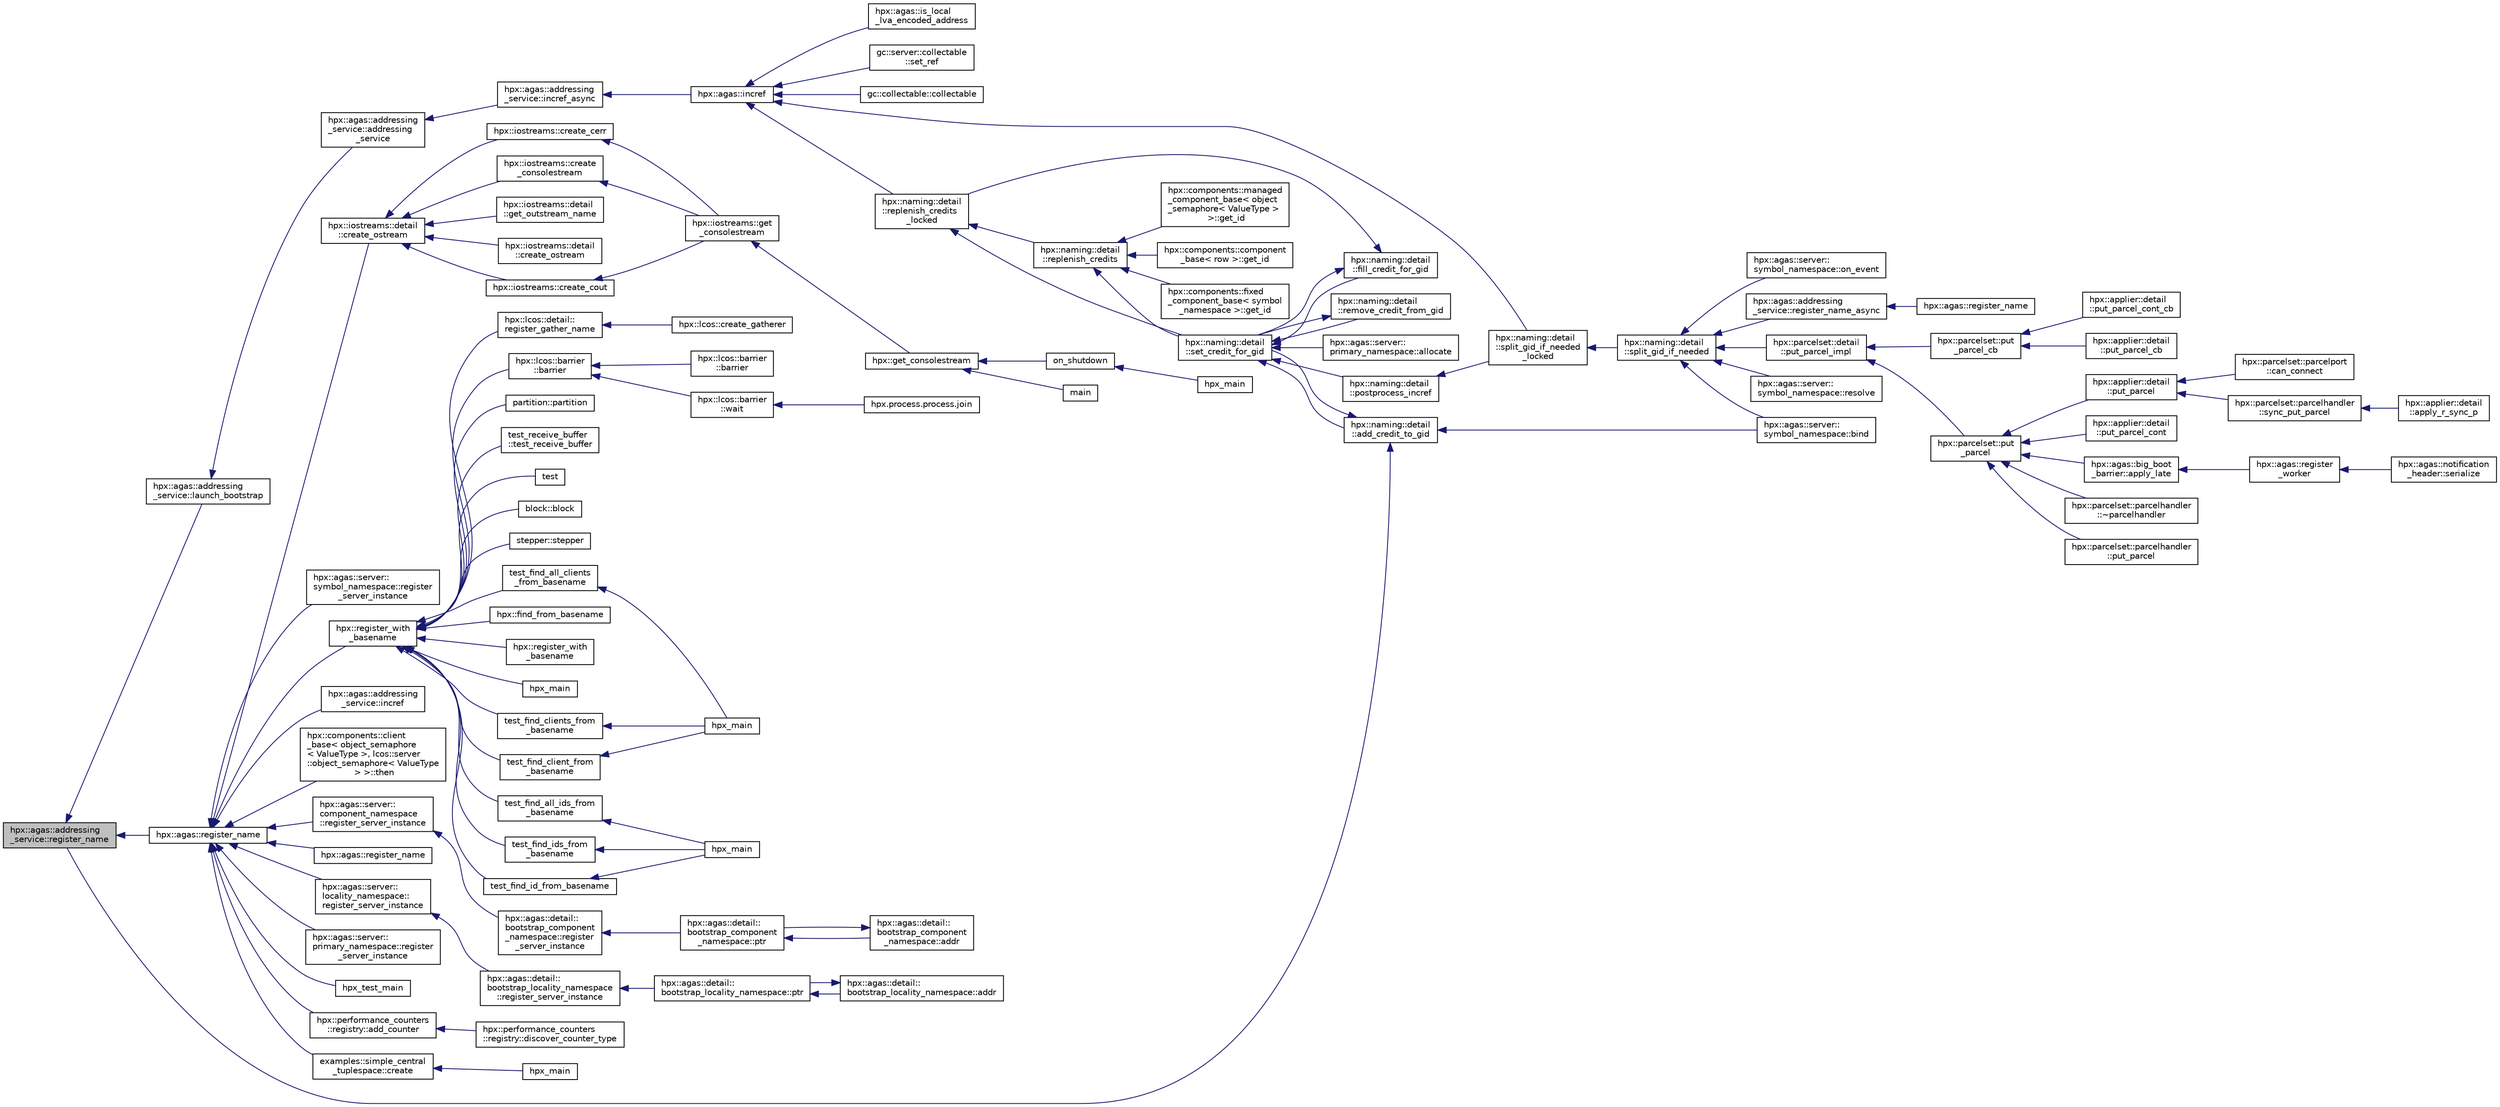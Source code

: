 digraph "hpx::agas::addressing_service::register_name"
{
  edge [fontname="Helvetica",fontsize="10",labelfontname="Helvetica",labelfontsize="10"];
  node [fontname="Helvetica",fontsize="10",shape=record];
  rankdir="LR";
  Node5468 [label="hpx::agas::addressing\l_service::register_name",height=0.2,width=0.4,color="black", fillcolor="grey75", style="filled", fontcolor="black"];
  Node5468 -> Node5469 [dir="back",color="midnightblue",fontsize="10",style="solid",fontname="Helvetica"];
  Node5469 [label="hpx::agas::addressing\l_service::launch_bootstrap",height=0.2,width=0.4,color="black", fillcolor="white", style="filled",URL="$db/d58/structhpx_1_1agas_1_1addressing__service.html#a664380be3597d3ca31677b2ae5800e76"];
  Node5469 -> Node5470 [dir="back",color="midnightblue",fontsize="10",style="solid",fontname="Helvetica"];
  Node5470 [label="hpx::agas::addressing\l_service::addressing\l_service",height=0.2,width=0.4,color="black", fillcolor="white", style="filled",URL="$db/d58/structhpx_1_1agas_1_1addressing__service.html#a4cd885b12c530009f44f7372c197d54f"];
  Node5470 -> Node5471 [dir="back",color="midnightblue",fontsize="10",style="solid",fontname="Helvetica"];
  Node5471 [label="hpx::agas::addressing\l_service::incref_async",height=0.2,width=0.4,color="black", fillcolor="white", style="filled",URL="$db/d58/structhpx_1_1agas_1_1addressing__service.html#adae9df2634cf648f129f203c3678c1c1",tooltip="Increment the global reference count for the given id. "];
  Node5471 -> Node5472 [dir="back",color="midnightblue",fontsize="10",style="solid",fontname="Helvetica"];
  Node5472 [label="hpx::agas::incref",height=0.2,width=0.4,color="black", fillcolor="white", style="filled",URL="$dc/d54/namespacehpx_1_1agas.html#aad81d2ea721c1a5692e243ef07bf164f"];
  Node5472 -> Node5473 [dir="back",color="midnightblue",fontsize="10",style="solid",fontname="Helvetica"];
  Node5473 [label="hpx::agas::is_local\l_lva_encoded_address",height=0.2,width=0.4,color="black", fillcolor="white", style="filled",URL="$dc/d54/namespacehpx_1_1agas.html#abb5e5584ed3b536ace8e3f58415e24c2"];
  Node5472 -> Node5474 [dir="back",color="midnightblue",fontsize="10",style="solid",fontname="Helvetica"];
  Node5474 [label="gc::server::collectable\l::set_ref",height=0.2,width=0.4,color="black", fillcolor="white", style="filled",URL="$da/d76/structgc_1_1server_1_1collectable.html#a8e123e39f5a85da593dc15b5f872748d"];
  Node5472 -> Node5475 [dir="back",color="midnightblue",fontsize="10",style="solid",fontname="Helvetica"];
  Node5475 [label="gc::collectable::collectable",height=0.2,width=0.4,color="black", fillcolor="white", style="filled",URL="$da/d23/structgc_1_1collectable.html#a9ac791be34891330ff8192ac2ef68c7c"];
  Node5472 -> Node5476 [dir="back",color="midnightblue",fontsize="10",style="solid",fontname="Helvetica"];
  Node5476 [label="hpx::naming::detail\l::split_gid_if_needed\l_locked",height=0.2,width=0.4,color="black", fillcolor="white", style="filled",URL="$d5/d18/namespacehpx_1_1naming_1_1detail.html#a8a41d874bb719f702a76d483293d9d56"];
  Node5476 -> Node5477 [dir="back",color="midnightblue",fontsize="10",style="solid",fontname="Helvetica"];
  Node5477 [label="hpx::naming::detail\l::split_gid_if_needed",height=0.2,width=0.4,color="black", fillcolor="white", style="filled",URL="$d5/d18/namespacehpx_1_1naming_1_1detail.html#a106949fcb9087fb6bdca67d048d6568f"];
  Node5477 -> Node5478 [dir="back",color="midnightblue",fontsize="10",style="solid",fontname="Helvetica"];
  Node5478 [label="hpx::agas::addressing\l_service::register_name_async",height=0.2,width=0.4,color="black", fillcolor="white", style="filled",URL="$db/d58/structhpx_1_1agas_1_1addressing__service.html#adfd0ce835927a3c0396b6fc9e9fbb3cf"];
  Node5478 -> Node5479 [dir="back",color="midnightblue",fontsize="10",style="solid",fontname="Helvetica"];
  Node5479 [label="hpx::agas::register_name",height=0.2,width=0.4,color="black", fillcolor="white", style="filled",URL="$dc/d54/namespacehpx_1_1agas.html#adc43905ef74ad9948375f3948b64fc2f"];
  Node5477 -> Node5480 [dir="back",color="midnightblue",fontsize="10",style="solid",fontname="Helvetica"];
  Node5480 [label="hpx::parcelset::detail\l::put_parcel_impl",height=0.2,width=0.4,color="black", fillcolor="white", style="filled",URL="$dc/d4e/namespacehpx_1_1parcelset_1_1detail.html#a0dfe29365976960c7f5db6388e8ce603"];
  Node5480 -> Node5481 [dir="back",color="midnightblue",fontsize="10",style="solid",fontname="Helvetica"];
  Node5481 [label="hpx::parcelset::put\l_parcel",height=0.2,width=0.4,color="black", fillcolor="white", style="filled",URL="$d4/d41/namespacehpx_1_1parcelset.html#a53a9f5c6cf260dc8d06d194c96182b65"];
  Node5481 -> Node5482 [dir="back",color="midnightblue",fontsize="10",style="solid",fontname="Helvetica"];
  Node5482 [label="hpx::applier::detail\l::put_parcel",height=0.2,width=0.4,color="black", fillcolor="white", style="filled",URL="$d1/d2a/namespacehpx_1_1applier_1_1detail.html#a4d568b8071bb894a09fabfba232c2663"];
  Node5482 -> Node5483 [dir="back",color="midnightblue",fontsize="10",style="solid",fontname="Helvetica"];
  Node5483 [label="hpx::parcelset::parcelhandler\l::sync_put_parcel",height=0.2,width=0.4,color="black", fillcolor="white", style="filled",URL="$d4/d2f/classhpx_1_1parcelset_1_1parcelhandler.html#ad478f8b244ec822fcbcb84aa67b17497"];
  Node5483 -> Node5484 [dir="back",color="midnightblue",fontsize="10",style="solid",fontname="Helvetica"];
  Node5484 [label="hpx::applier::detail\l::apply_r_sync_p",height=0.2,width=0.4,color="black", fillcolor="white", style="filled",URL="$d1/d2a/namespacehpx_1_1applier_1_1detail.html#ab69485311adeb590afa621a4b4be595d"];
  Node5482 -> Node5485 [dir="back",color="midnightblue",fontsize="10",style="solid",fontname="Helvetica"];
  Node5485 [label="hpx::parcelset::parcelport\l::can_connect",height=0.2,width=0.4,color="black", fillcolor="white", style="filled",URL="$d9/d67/classhpx_1_1parcelset_1_1parcelport.html#a68bd6750625124e4de6309e74283a767"];
  Node5481 -> Node5486 [dir="back",color="midnightblue",fontsize="10",style="solid",fontname="Helvetica"];
  Node5486 [label="hpx::applier::detail\l::put_parcel_cont",height=0.2,width=0.4,color="black", fillcolor="white", style="filled",URL="$d1/d2a/namespacehpx_1_1applier_1_1detail.html#aa5119ce6a8f642d2bacf23dc42ade0f9"];
  Node5481 -> Node5487 [dir="back",color="midnightblue",fontsize="10",style="solid",fontname="Helvetica"];
  Node5487 [label="hpx::agas::big_boot\l_barrier::apply_late",height=0.2,width=0.4,color="black", fillcolor="white", style="filled",URL="$d8/db6/structhpx_1_1agas_1_1big__boot__barrier.html#a9148a04a25bea5a37d77b3ff20e1ebfb"];
  Node5487 -> Node5488 [dir="back",color="midnightblue",fontsize="10",style="solid",fontname="Helvetica"];
  Node5488 [label="hpx::agas::register\l_worker",height=0.2,width=0.4,color="black", fillcolor="white", style="filled",URL="$dc/d54/namespacehpx_1_1agas.html#a3c98dc053a97fca0f3f3b5719d9f8336"];
  Node5488 -> Node5489 [dir="back",color="midnightblue",fontsize="10",style="solid",fontname="Helvetica"];
  Node5489 [label="hpx::agas::notification\l_header::serialize",height=0.2,width=0.4,color="black", fillcolor="white", style="filled",URL="$de/dae/structhpx_1_1agas_1_1notification__header.html#aa028cf0e80baf9259523c340c4568634"];
  Node5481 -> Node5490 [dir="back",color="midnightblue",fontsize="10",style="solid",fontname="Helvetica"];
  Node5490 [label="hpx::parcelset::parcelhandler\l::~parcelhandler",height=0.2,width=0.4,color="black", fillcolor="white", style="filled",URL="$d4/d2f/classhpx_1_1parcelset_1_1parcelhandler.html#a938c1c4259b1be845dc0197465969a17"];
  Node5481 -> Node5491 [dir="back",color="midnightblue",fontsize="10",style="solid",fontname="Helvetica"];
  Node5491 [label="hpx::parcelset::parcelhandler\l::put_parcel",height=0.2,width=0.4,color="black", fillcolor="white", style="filled",URL="$d4/d2f/classhpx_1_1parcelset_1_1parcelhandler.html#aad45344f98c3f15456325c7270ae5ade"];
  Node5480 -> Node5492 [dir="back",color="midnightblue",fontsize="10",style="solid",fontname="Helvetica"];
  Node5492 [label="hpx::parcelset::put\l_parcel_cb",height=0.2,width=0.4,color="black", fillcolor="white", style="filled",URL="$d4/d41/namespacehpx_1_1parcelset.html#a44a60f48094a44cbb7f52b7807dc56ff"];
  Node5492 -> Node5493 [dir="back",color="midnightblue",fontsize="10",style="solid",fontname="Helvetica"];
  Node5493 [label="hpx::applier::detail\l::put_parcel_cb",height=0.2,width=0.4,color="black", fillcolor="white", style="filled",URL="$d1/d2a/namespacehpx_1_1applier_1_1detail.html#a96b7471f7a59fa4d3d298e562507c339"];
  Node5492 -> Node5494 [dir="back",color="midnightblue",fontsize="10",style="solid",fontname="Helvetica"];
  Node5494 [label="hpx::applier::detail\l::put_parcel_cont_cb",height=0.2,width=0.4,color="black", fillcolor="white", style="filled",URL="$d1/d2a/namespacehpx_1_1applier_1_1detail.html#acb5d7569cd53998c51e4b48f09d62e83"];
  Node5477 -> Node5495 [dir="back",color="midnightblue",fontsize="10",style="solid",fontname="Helvetica"];
  Node5495 [label="hpx::agas::server::\lsymbol_namespace::bind",height=0.2,width=0.4,color="black", fillcolor="white", style="filled",URL="$dc/da6/structhpx_1_1agas_1_1server_1_1symbol__namespace.html#a229ead0876ac8c5754793a2ca68de559"];
  Node5477 -> Node5496 [dir="back",color="midnightblue",fontsize="10",style="solid",fontname="Helvetica"];
  Node5496 [label="hpx::agas::server::\lsymbol_namespace::resolve",height=0.2,width=0.4,color="black", fillcolor="white", style="filled",URL="$dc/da6/structhpx_1_1agas_1_1server_1_1symbol__namespace.html#aec3fc24e40dc96142eb77537945e92d5"];
  Node5477 -> Node5497 [dir="back",color="midnightblue",fontsize="10",style="solid",fontname="Helvetica"];
  Node5497 [label="hpx::agas::server::\lsymbol_namespace::on_event",height=0.2,width=0.4,color="black", fillcolor="white", style="filled",URL="$dc/da6/structhpx_1_1agas_1_1server_1_1symbol__namespace.html#abbfcf18e8d40612e4fa618a39a2fc492"];
  Node5472 -> Node5498 [dir="back",color="midnightblue",fontsize="10",style="solid",fontname="Helvetica"];
  Node5498 [label="hpx::naming::detail\l::replenish_credits\l_locked",height=0.2,width=0.4,color="black", fillcolor="white", style="filled",URL="$d5/d18/namespacehpx_1_1naming_1_1detail.html#a011ed4fa9a2f4d4319adc54943fa03d6"];
  Node5498 -> Node5499 [dir="back",color="midnightblue",fontsize="10",style="solid",fontname="Helvetica"];
  Node5499 [label="hpx::naming::detail\l::replenish_credits",height=0.2,width=0.4,color="black", fillcolor="white", style="filled",URL="$d5/d18/namespacehpx_1_1naming_1_1detail.html#aab806d937bd01894af129d3d3cbb22f4"];
  Node5499 -> Node5500 [dir="back",color="midnightblue",fontsize="10",style="solid",fontname="Helvetica"];
  Node5500 [label="hpx::components::component\l_base\< row \>::get_id",height=0.2,width=0.4,color="black", fillcolor="white", style="filled",URL="$d2/de6/classhpx_1_1components_1_1component__base.html#a4c8fd93514039bdf01c48d66d82b19cd"];
  Node5499 -> Node5501 [dir="back",color="midnightblue",fontsize="10",style="solid",fontname="Helvetica"];
  Node5501 [label="hpx::components::fixed\l_component_base\< symbol\l_namespace \>::get_id",height=0.2,width=0.4,color="black", fillcolor="white", style="filled",URL="$df/dfd/classhpx_1_1components_1_1fixed__component__base.html#a3066d2c2779a65cd20ce98b87e4dd4c2"];
  Node5499 -> Node5502 [dir="back",color="midnightblue",fontsize="10",style="solid",fontname="Helvetica"];
  Node5502 [label="hpx::components::managed\l_component_base\< object\l_semaphore\< ValueType \>\l \>::get_id",height=0.2,width=0.4,color="black", fillcolor="white", style="filled",URL="$d1/d7b/classhpx_1_1components_1_1managed__component__base.html#ac026850ad861e1da5393943cf5751708"];
  Node5499 -> Node5503 [dir="back",color="midnightblue",fontsize="10",style="solid",fontname="Helvetica"];
  Node5503 [label="hpx::naming::detail\l::set_credit_for_gid",height=0.2,width=0.4,color="black", fillcolor="white", style="filled",URL="$d5/d18/namespacehpx_1_1naming_1_1detail.html#a87703193ff814a4e1c912e98e655ec51"];
  Node5503 -> Node5504 [dir="back",color="midnightblue",fontsize="10",style="solid",fontname="Helvetica"];
  Node5504 [label="hpx::naming::detail\l::postprocess_incref",height=0.2,width=0.4,color="black", fillcolor="white", style="filled",URL="$d5/d18/namespacehpx_1_1naming_1_1detail.html#a9d2708b2b1a4087d64195137b077ef1d"];
  Node5504 -> Node5476 [dir="back",color="midnightblue",fontsize="10",style="solid",fontname="Helvetica"];
  Node5503 -> Node5505 [dir="back",color="midnightblue",fontsize="10",style="solid",fontname="Helvetica"];
  Node5505 [label="hpx::naming::detail\l::add_credit_to_gid",height=0.2,width=0.4,color="black", fillcolor="white", style="filled",URL="$d5/d18/namespacehpx_1_1naming_1_1detail.html#ab13848a91587535a393be4def980e832"];
  Node5505 -> Node5468 [dir="back",color="midnightblue",fontsize="10",style="solid",fontname="Helvetica"];
  Node5505 -> Node5503 [dir="back",color="midnightblue",fontsize="10",style="solid",fontname="Helvetica"];
  Node5505 -> Node5495 [dir="back",color="midnightblue",fontsize="10",style="solid",fontname="Helvetica"];
  Node5503 -> Node5506 [dir="back",color="midnightblue",fontsize="10",style="solid",fontname="Helvetica"];
  Node5506 [label="hpx::naming::detail\l::remove_credit_from_gid",height=0.2,width=0.4,color="black", fillcolor="white", style="filled",URL="$d5/d18/namespacehpx_1_1naming_1_1detail.html#a3ccb4b028c2c757c0fabdfe58ac07e47"];
  Node5506 -> Node5503 [dir="back",color="midnightblue",fontsize="10",style="solid",fontname="Helvetica"];
  Node5503 -> Node5507 [dir="back",color="midnightblue",fontsize="10",style="solid",fontname="Helvetica"];
  Node5507 [label="hpx::naming::detail\l::fill_credit_for_gid",height=0.2,width=0.4,color="black", fillcolor="white", style="filled",URL="$d5/d18/namespacehpx_1_1naming_1_1detail.html#a3ec890e6a5b5c8fbd21b11dfe7e50352"];
  Node5507 -> Node5498 [dir="back",color="midnightblue",fontsize="10",style="solid",fontname="Helvetica"];
  Node5507 -> Node5503 [dir="back",color="midnightblue",fontsize="10",style="solid",fontname="Helvetica"];
  Node5503 -> Node5508 [dir="back",color="midnightblue",fontsize="10",style="solid",fontname="Helvetica"];
  Node5508 [label="hpx::agas::server::\lprimary_namespace::allocate",height=0.2,width=0.4,color="black", fillcolor="white", style="filled",URL="$d7/d3a/structhpx_1_1agas_1_1server_1_1primary__namespace.html#a87560fb730ac846b91fc7287dc4e247b"];
  Node5498 -> Node5503 [dir="back",color="midnightblue",fontsize="10",style="solid",fontname="Helvetica"];
  Node5468 -> Node5509 [dir="back",color="midnightblue",fontsize="10",style="solid",fontname="Helvetica"];
  Node5509 [label="hpx::agas::register_name",height=0.2,width=0.4,color="black", fillcolor="white", style="filled",URL="$dc/d54/namespacehpx_1_1agas.html#a3812793adbf5e7d8c6b468595ac0823f"];
  Node5509 -> Node5510 [dir="back",color="midnightblue",fontsize="10",style="solid",fontname="Helvetica"];
  Node5510 [label="hpx::register_with\l_basename",height=0.2,width=0.4,color="black", fillcolor="white", style="filled",URL="$d8/d83/namespacehpx.html#acf88178dc8c98cb0d7396325b3ccffdd",tooltip="Register the given id using the given base name. "];
  Node5510 -> Node5511 [dir="back",color="midnightblue",fontsize="10",style="solid",fontname="Helvetica"];
  Node5511 [label="stepper::stepper",height=0.2,width=0.4,color="black", fillcolor="white", style="filled",URL="$d0/da6/structstepper.html#a3d3b661e2502d80c80775c190f5585e2"];
  Node5510 -> Node5512 [dir="back",color="midnightblue",fontsize="10",style="solid",fontname="Helvetica"];
  Node5512 [label="hpx::lcos::barrier\l::barrier",height=0.2,width=0.4,color="black", fillcolor="white", style="filled",URL="$d9/dab/classhpx_1_1lcos_1_1barrier.html#ae8e5bad1b2828970404b5d280137d579"];
  Node5512 -> Node5513 [dir="back",color="midnightblue",fontsize="10",style="solid",fontname="Helvetica"];
  Node5513 [label="hpx::lcos::barrier\l::barrier",height=0.2,width=0.4,color="black", fillcolor="white", style="filled",URL="$d9/dab/classhpx_1_1lcos_1_1barrier.html#a8a9fc05508fad7cd1d8014bee0e1d221"];
  Node5512 -> Node5514 [dir="back",color="midnightblue",fontsize="10",style="solid",fontname="Helvetica"];
  Node5514 [label="hpx::lcos::barrier\l::wait",height=0.2,width=0.4,color="black", fillcolor="white", style="filled",URL="$d9/dab/classhpx_1_1lcos_1_1barrier.html#a1fcac5ce49dd1b9800affc8c8b84e4c9"];
  Node5514 -> Node5515 [dir="back",color="midnightblue",fontsize="10",style="solid",fontname="Helvetica"];
  Node5515 [label="hpx.process.process.join",height=0.2,width=0.4,color="black", fillcolor="white", style="filled",URL="$d3/d41/classhpx_1_1process_1_1process.html#acc7ec4687f3bf5ae121ef7b494d991d8"];
  Node5510 -> Node5516 [dir="back",color="midnightblue",fontsize="10",style="solid",fontname="Helvetica"];
  Node5516 [label="hpx::find_from_basename",height=0.2,width=0.4,color="black", fillcolor="white", style="filled",URL="$d8/d83/namespacehpx.html#a02d4c4317d9d663b22c2e47aab0b56df",tooltip="Return registered id from the given base name and sequence number. "];
  Node5510 -> Node5517 [dir="back",color="midnightblue",fontsize="10",style="solid",fontname="Helvetica"];
  Node5517 [label="hpx::register_with\l_basename",height=0.2,width=0.4,color="black", fillcolor="white", style="filled",URL="$d8/d83/namespacehpx.html#a09a6c6ffc84d21df225c3f5730de31d0"];
  Node5510 -> Node5518 [dir="back",color="midnightblue",fontsize="10",style="solid",fontname="Helvetica"];
  Node5518 [label="hpx_main",height=0.2,width=0.4,color="black", fillcolor="white", style="filled",URL="$db/d8d/duplicate__id__registration__1596_8cpp.html#aefd26dd818037509b2241068d57e3e1d"];
  Node5510 -> Node5519 [dir="back",color="midnightblue",fontsize="10",style="solid",fontname="Helvetica"];
  Node5519 [label="test_find_all_clients\l_from_basename",height=0.2,width=0.4,color="black", fillcolor="white", style="filled",URL="$dc/d15/find__clients__from__prefix_8cpp.html#aa57a9747db04f3feb78e2e423232d1f9"];
  Node5519 -> Node5520 [dir="back",color="midnightblue",fontsize="10",style="solid",fontname="Helvetica"];
  Node5520 [label="hpx_main",height=0.2,width=0.4,color="black", fillcolor="white", style="filled",URL="$dc/d15/find__clients__from__prefix_8cpp.html#aefd26dd818037509b2241068d57e3e1d"];
  Node5510 -> Node5521 [dir="back",color="midnightblue",fontsize="10",style="solid",fontname="Helvetica"];
  Node5521 [label="test_find_clients_from\l_basename",height=0.2,width=0.4,color="black", fillcolor="white", style="filled",URL="$dc/d15/find__clients__from__prefix_8cpp.html#a6fef840f56014443521cc99c2d9d781c"];
  Node5521 -> Node5520 [dir="back",color="midnightblue",fontsize="10",style="solid",fontname="Helvetica"];
  Node5510 -> Node5522 [dir="back",color="midnightblue",fontsize="10",style="solid",fontname="Helvetica"];
  Node5522 [label="test_find_client_from\l_basename",height=0.2,width=0.4,color="black", fillcolor="white", style="filled",URL="$dc/d15/find__clients__from__prefix_8cpp.html#a61a7f45bc9dd018d57ea2230824dab25"];
  Node5522 -> Node5520 [dir="back",color="midnightblue",fontsize="10",style="solid",fontname="Helvetica"];
  Node5510 -> Node5523 [dir="back",color="midnightblue",fontsize="10",style="solid",fontname="Helvetica"];
  Node5523 [label="test_find_all_ids_from\l_basename",height=0.2,width=0.4,color="black", fillcolor="white", style="filled",URL="$dc/df3/find__ids__from__prefix_8cpp.html#a369302d85871c563e109f575d4c3d29c"];
  Node5523 -> Node5524 [dir="back",color="midnightblue",fontsize="10",style="solid",fontname="Helvetica"];
  Node5524 [label="hpx_main",height=0.2,width=0.4,color="black", fillcolor="white", style="filled",URL="$dc/df3/find__ids__from__prefix_8cpp.html#aefd26dd818037509b2241068d57e3e1d"];
  Node5510 -> Node5525 [dir="back",color="midnightblue",fontsize="10",style="solid",fontname="Helvetica"];
  Node5525 [label="test_find_ids_from\l_basename",height=0.2,width=0.4,color="black", fillcolor="white", style="filled",URL="$dc/df3/find__ids__from__prefix_8cpp.html#a4526a7a41c258e2aedcdabd4ece4f4ba"];
  Node5525 -> Node5524 [dir="back",color="midnightblue",fontsize="10",style="solid",fontname="Helvetica"];
  Node5510 -> Node5526 [dir="back",color="midnightblue",fontsize="10",style="solid",fontname="Helvetica"];
  Node5526 [label="test_find_id_from_basename",height=0.2,width=0.4,color="black", fillcolor="white", style="filled",URL="$dc/df3/find__ids__from__prefix_8cpp.html#a35b932e250f78d774db87c971e42adce"];
  Node5526 -> Node5524 [dir="back",color="midnightblue",fontsize="10",style="solid",fontname="Helvetica"];
  Node5510 -> Node5527 [dir="back",color="midnightblue",fontsize="10",style="solid",fontname="Helvetica"];
  Node5527 [label="hpx::lcos::detail::\lregister_gather_name",height=0.2,width=0.4,color="black", fillcolor="white", style="filled",URL="$d4/d6c/namespacehpx_1_1lcos_1_1detail.html#afb3d3eafe04150308d004869a96242b3"];
  Node5527 -> Node5528 [dir="back",color="midnightblue",fontsize="10",style="solid",fontname="Helvetica"];
  Node5528 [label="hpx::lcos::create_gatherer",height=0.2,width=0.4,color="black", fillcolor="white", style="filled",URL="$d2/dc9/namespacehpx_1_1lcos.html#aaa3e2a825ca566eee4e3c0cfc19b5dc3"];
  Node5510 -> Node5529 [dir="back",color="midnightblue",fontsize="10",style="solid",fontname="Helvetica"];
  Node5529 [label="partition::partition",height=0.2,width=0.4,color="black", fillcolor="white", style="filled",URL="$d3/d98/structpartition.html#a949115c70a8ed7802ec756677063507b"];
  Node5510 -> Node5530 [dir="back",color="midnightblue",fontsize="10",style="solid",fontname="Helvetica"];
  Node5530 [label="test_receive_buffer\l::test_receive_buffer",height=0.2,width=0.4,color="black", fillcolor="white", style="filled",URL="$d1/d2e/structtest__receive__buffer.html#a501e8703c3a9d33b23c67cc3782a3052"];
  Node5510 -> Node5531 [dir="back",color="midnightblue",fontsize="10",style="solid",fontname="Helvetica"];
  Node5531 [label="test",height=0.2,width=0.4,color="black", fillcolor="white", style="filled",URL="$db/d95/register__with__basename__1804_8cpp.html#ae1a3968e7947464bee7714f6d43b7002"];
  Node5510 -> Node5532 [dir="back",color="midnightblue",fontsize="10",style="solid",fontname="Helvetica"];
  Node5532 [label="block::block",height=0.2,width=0.4,color="black", fillcolor="white", style="filled",URL="$d1/d7f/structblock.html#ad2fe04030b850ffa3f213c85f848c0c9"];
  Node5509 -> Node5533 [dir="back",color="midnightblue",fontsize="10",style="solid",fontname="Helvetica"];
  Node5533 [label="hpx::agas::addressing\l_service::incref",height=0.2,width=0.4,color="black", fillcolor="white", style="filled",URL="$db/d58/structhpx_1_1agas_1_1addressing__service.html#a77add8ef493b3ff577876bbbde8b2ead"];
  Node5509 -> Node5534 [dir="back",color="midnightblue",fontsize="10",style="solid",fontname="Helvetica"];
  Node5534 [label="hpx::components::client\l_base\< object_semaphore\l\< ValueType \>, lcos::server\l::object_semaphore\< ValueType\l \> \>::then",height=0.2,width=0.4,color="black", fillcolor="white", style="filled",URL="$d9/dad/classhpx_1_1components_1_1client__base.html#a195e205b5917c50455e9eab169045a2f"];
  Node5509 -> Node5535 [dir="back",color="midnightblue",fontsize="10",style="solid",fontname="Helvetica"];
  Node5535 [label="hpx::agas::server::\lcomponent_namespace\l::register_server_instance",height=0.2,width=0.4,color="black", fillcolor="white", style="filled",URL="$d4/dc8/structhpx_1_1agas_1_1server_1_1component__namespace.html#aa114cf679cc56f70c05ab18aff971ecb"];
  Node5535 -> Node5536 [dir="back",color="midnightblue",fontsize="10",style="solid",fontname="Helvetica"];
  Node5536 [label="hpx::agas::detail::\lbootstrap_component\l_namespace::register\l_server_instance",height=0.2,width=0.4,color="black", fillcolor="white", style="filled",URL="$d4/db7/structhpx_1_1agas_1_1detail_1_1bootstrap__component__namespace.html#abbc31dcbeb87361092d40afcfbd456b8"];
  Node5536 -> Node5537 [dir="back",color="midnightblue",fontsize="10",style="solid",fontname="Helvetica"];
  Node5537 [label="hpx::agas::detail::\lbootstrap_component\l_namespace::ptr",height=0.2,width=0.4,color="black", fillcolor="white", style="filled",URL="$d4/db7/structhpx_1_1agas_1_1detail_1_1bootstrap__component__namespace.html#a2ddc1b51e40d6b5c32f7eeba52a7527d"];
  Node5537 -> Node5538 [dir="back",color="midnightblue",fontsize="10",style="solid",fontname="Helvetica"];
  Node5538 [label="hpx::agas::detail::\lbootstrap_component\l_namespace::addr",height=0.2,width=0.4,color="black", fillcolor="white", style="filled",URL="$d4/db7/structhpx_1_1agas_1_1detail_1_1bootstrap__component__namespace.html#a4947343cef580d3a72f9fcb6803a54b1"];
  Node5538 -> Node5537 [dir="back",color="midnightblue",fontsize="10",style="solid",fontname="Helvetica"];
  Node5509 -> Node5539 [dir="back",color="midnightblue",fontsize="10",style="solid",fontname="Helvetica"];
  Node5539 [label="hpx::agas::register_name",height=0.2,width=0.4,color="black", fillcolor="white", style="filled",URL="$dc/d54/namespacehpx_1_1agas.html#a2430195ce3eb5a044693ffff42ac4124"];
  Node5509 -> Node5540 [dir="back",color="midnightblue",fontsize="10",style="solid",fontname="Helvetica"];
  Node5540 [label="hpx::agas::server::\llocality_namespace::\lregister_server_instance",height=0.2,width=0.4,color="black", fillcolor="white", style="filled",URL="$dc/d72/structhpx_1_1agas_1_1server_1_1locality__namespace.html#af1491746c7368e3824c99bc100f18734"];
  Node5540 -> Node5541 [dir="back",color="midnightblue",fontsize="10",style="solid",fontname="Helvetica"];
  Node5541 [label="hpx::agas::detail::\lbootstrap_locality_namespace\l::register_server_instance",height=0.2,width=0.4,color="black", fillcolor="white", style="filled",URL="$d2/d28/structhpx_1_1agas_1_1detail_1_1bootstrap__locality__namespace.html#ae300573bed5ba4de244854736bc93372"];
  Node5541 -> Node5542 [dir="back",color="midnightblue",fontsize="10",style="solid",fontname="Helvetica"];
  Node5542 [label="hpx::agas::detail::\lbootstrap_locality_namespace::ptr",height=0.2,width=0.4,color="black", fillcolor="white", style="filled",URL="$d2/d28/structhpx_1_1agas_1_1detail_1_1bootstrap__locality__namespace.html#a5d4dcef228d9a8e6040f2e404546a7b8"];
  Node5542 -> Node5543 [dir="back",color="midnightblue",fontsize="10",style="solid",fontname="Helvetica"];
  Node5543 [label="hpx::agas::detail::\lbootstrap_locality_namespace::addr",height=0.2,width=0.4,color="black", fillcolor="white", style="filled",URL="$d2/d28/structhpx_1_1agas_1_1detail_1_1bootstrap__locality__namespace.html#a6a5b1a39f25283d49aae9a42b5c4388a"];
  Node5543 -> Node5542 [dir="back",color="midnightblue",fontsize="10",style="solid",fontname="Helvetica"];
  Node5509 -> Node5544 [dir="back",color="midnightblue",fontsize="10",style="solid",fontname="Helvetica"];
  Node5544 [label="hpx::agas::server::\lprimary_namespace::register\l_server_instance",height=0.2,width=0.4,color="black", fillcolor="white", style="filled",URL="$d7/d3a/structhpx_1_1agas_1_1server_1_1primary__namespace.html#a8d3a53331e87a1a6a16a53a0f5c5d759"];
  Node5509 -> Node5545 [dir="back",color="midnightblue",fontsize="10",style="solid",fontname="Helvetica"];
  Node5545 [label="hpx_test_main",height=0.2,width=0.4,color="black", fillcolor="white", style="filled",URL="$d9/deb/refcnted__symbol__to__local__object_8cpp.html#a9a1c75cfa4bc8637fb9e22dfdca0891a"];
  Node5509 -> Node5546 [dir="back",color="midnightblue",fontsize="10",style="solid",fontname="Helvetica"];
  Node5546 [label="hpx::performance_counters\l::registry::add_counter",height=0.2,width=0.4,color="black", fillcolor="white", style="filled",URL="$d2/d02/classhpx_1_1performance__counters_1_1registry.html#a161780fff85c669515be3253f0e29fa5",tooltip="Add an existing performance counter instance to the registry. "];
  Node5546 -> Node5547 [dir="back",color="midnightblue",fontsize="10",style="solid",fontname="Helvetica"];
  Node5547 [label="hpx::performance_counters\l::registry::discover_counter_type",height=0.2,width=0.4,color="black", fillcolor="white", style="filled",URL="$d2/d02/classhpx_1_1performance__counters_1_1registry.html#af060ad9ba59fefe302c89bd8e80227d9"];
  Node5509 -> Node5548 [dir="back",color="midnightblue",fontsize="10",style="solid",fontname="Helvetica"];
  Node5548 [label="examples::simple_central\l_tuplespace::create",height=0.2,width=0.4,color="black", fillcolor="white", style="filled",URL="$d5/d1b/classexamples_1_1simple__central__tuplespace.html#a56c807f1fdd13e282e0ab8f45fdcf0b7"];
  Node5548 -> Node5549 [dir="back",color="midnightblue",fontsize="10",style="solid",fontname="Helvetica"];
  Node5549 [label="hpx_main",height=0.2,width=0.4,color="black", fillcolor="white", style="filled",URL="$d1/d7b/simple__central__tuplespace__client_8cpp.html#aefd26dd818037509b2241068d57e3e1d"];
  Node5509 -> Node5550 [dir="back",color="midnightblue",fontsize="10",style="solid",fontname="Helvetica"];
  Node5550 [label="hpx::iostreams::detail\l::create_ostream",height=0.2,width=0.4,color="black", fillcolor="white", style="filled",URL="$de/d26/namespacehpx_1_1iostreams_1_1detail.html#a2532c6c409d765cc96f0f062dd1807ea"];
  Node5550 -> Node5551 [dir="back",color="midnightblue",fontsize="10",style="solid",fontname="Helvetica"];
  Node5551 [label="hpx::iostreams::detail\l::get_outstream_name",height=0.2,width=0.4,color="black", fillcolor="white", style="filled",URL="$de/d26/namespacehpx_1_1iostreams_1_1detail.html#a4e5f42733aacfd1b6f845141cc8bd755"];
  Node5550 -> Node5552 [dir="back",color="midnightblue",fontsize="10",style="solid",fontname="Helvetica"];
  Node5552 [label="hpx::iostreams::detail\l::create_ostream",height=0.2,width=0.4,color="black", fillcolor="white", style="filled",URL="$de/d26/namespacehpx_1_1iostreams_1_1detail.html#a6a1ed0a7709d7cba5b0feb9d3752fb31"];
  Node5550 -> Node5553 [dir="back",color="midnightblue",fontsize="10",style="solid",fontname="Helvetica"];
  Node5553 [label="hpx::iostreams::create_cout",height=0.2,width=0.4,color="black", fillcolor="white", style="filled",URL="$dd/d1d/namespacehpx_1_1iostreams.html#a9a178fadf70f9b3c6f74274409a7bc69"];
  Node5553 -> Node5554 [dir="back",color="midnightblue",fontsize="10",style="solid",fontname="Helvetica"];
  Node5554 [label="hpx::iostreams::get\l_consolestream",height=0.2,width=0.4,color="black", fillcolor="white", style="filled",URL="$dd/d1d/namespacehpx_1_1iostreams.html#ac4a2ed792a4f5bdcb286ba83f5cd261d"];
  Node5554 -> Node5555 [dir="back",color="midnightblue",fontsize="10",style="solid",fontname="Helvetica"];
  Node5555 [label="hpx::get_consolestream",height=0.2,width=0.4,color="black", fillcolor="white", style="filled",URL="$d8/d83/namespacehpx.html#af305e0b2731f998440d87c7500187a11"];
  Node5555 -> Node5556 [dir="back",color="midnightblue",fontsize="10",style="solid",fontname="Helvetica"];
  Node5556 [label="main",height=0.2,width=0.4,color="black", fillcolor="white", style="filled",URL="$db/dd0/lost__output__2236_8cpp.html#a3c04138a5bfe5d72780bb7e82a18e627"];
  Node5555 -> Node5557 [dir="back",color="midnightblue",fontsize="10",style="solid",fontname="Helvetica"];
  Node5557 [label="on_shutdown",height=0.2,width=0.4,color="black", fillcolor="white", style="filled",URL="$de/d67/no__output__1173_8cpp.html#ada3655c097ed162539aadedb0de3673b"];
  Node5557 -> Node5558 [dir="back",color="midnightblue",fontsize="10",style="solid",fontname="Helvetica"];
  Node5558 [label="hpx_main",height=0.2,width=0.4,color="black", fillcolor="white", style="filled",URL="$de/d67/no__output__1173_8cpp.html#a4ca51ec94fa82421fc621b58eef7b01c"];
  Node5550 -> Node5559 [dir="back",color="midnightblue",fontsize="10",style="solid",fontname="Helvetica"];
  Node5559 [label="hpx::iostreams::create_cerr",height=0.2,width=0.4,color="black", fillcolor="white", style="filled",URL="$dd/d1d/namespacehpx_1_1iostreams.html#aecf4f2ddc53a24fe917ce7cca0bda378"];
  Node5559 -> Node5554 [dir="back",color="midnightblue",fontsize="10",style="solid",fontname="Helvetica"];
  Node5550 -> Node5560 [dir="back",color="midnightblue",fontsize="10",style="solid",fontname="Helvetica"];
  Node5560 [label="hpx::iostreams::create\l_consolestream",height=0.2,width=0.4,color="black", fillcolor="white", style="filled",URL="$dd/d1d/namespacehpx_1_1iostreams.html#ade2ebf54e04b80ddcf3c31dd0bad5ece"];
  Node5560 -> Node5554 [dir="back",color="midnightblue",fontsize="10",style="solid",fontname="Helvetica"];
  Node5509 -> Node5561 [dir="back",color="midnightblue",fontsize="10",style="solid",fontname="Helvetica"];
  Node5561 [label="hpx::agas::server::\lsymbol_namespace::register\l_server_instance",height=0.2,width=0.4,color="black", fillcolor="white", style="filled",URL="$dc/da6/structhpx_1_1agas_1_1server_1_1symbol__namespace.html#ac7de45f2a45cfccf925b88563f61efb0"];
}

